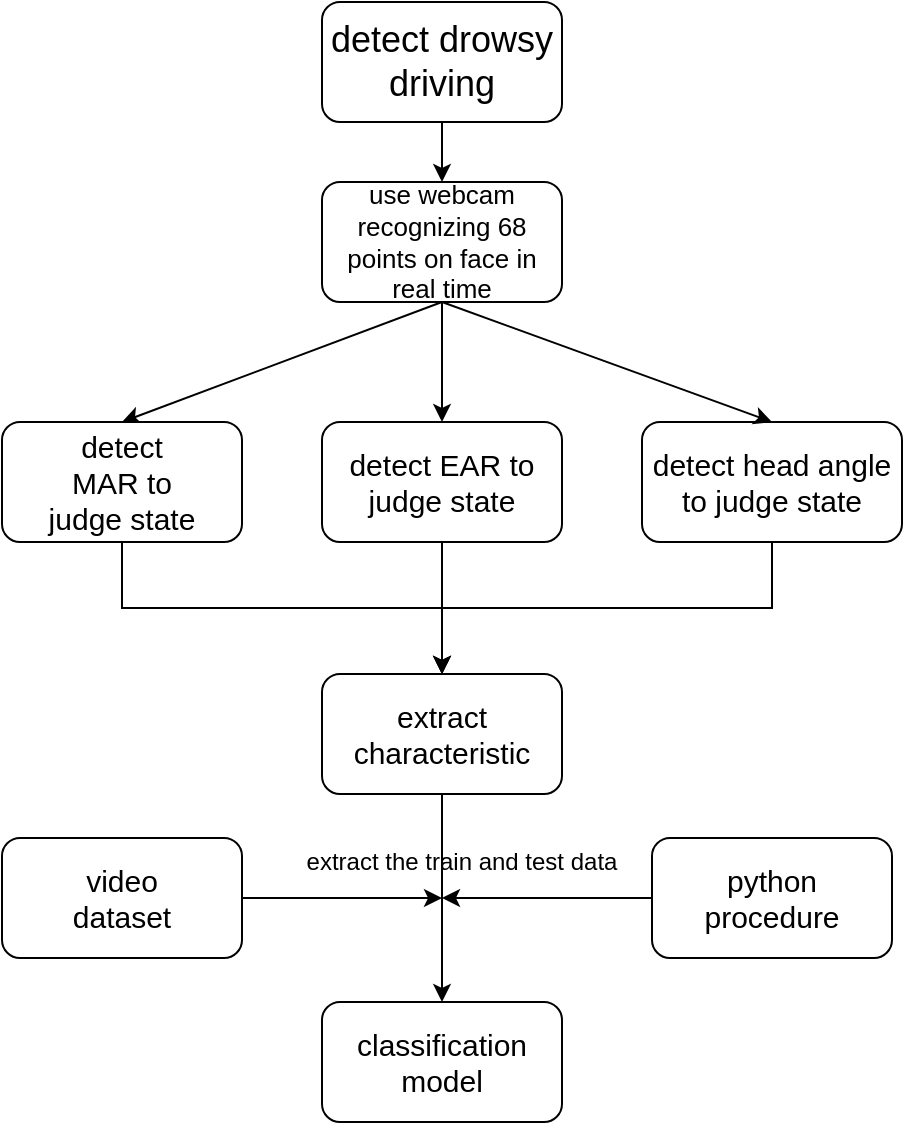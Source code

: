 <mxfile version="14.6.13" type="github"><diagram id="GV00p0c9l20tLZ1asi7R" name="Page-1"><mxGraphModel dx="633" dy="2146" grid="1" gridSize="10" guides="1" tooltips="1" connect="1" arrows="1" fold="1" page="1" pageScale="1" pageWidth="827" pageHeight="1169" math="0" shadow="0"><root><mxCell id="0"/><mxCell id="1" parent="0"/><mxCell id="6S9tArLfyME9fFf9UBNo-1" value="" style="rounded=1;whiteSpace=wrap;html=1;" vertex="1" parent="1"><mxGeometry x="260" y="-860" width="120" height="60" as="geometry"/></mxCell><mxCell id="6S9tArLfyME9fFf9UBNo-3" value="" style="endArrow=classic;html=1;exitX=0.5;exitY=1;exitDx=0;exitDy=0;entryX=0.5;entryY=0;entryDx=0;entryDy=0;" edge="1" parent="1" source="6S9tArLfyME9fFf9UBNo-1" target="6S9tArLfyME9fFf9UBNo-4"><mxGeometry width="50" height="50" relative="1" as="geometry"><mxPoint x="290" y="-720" as="sourcePoint"/><mxPoint x="320" y="-760" as="targetPoint"/></mxGeometry></mxCell><mxCell id="6S9tArLfyME9fFf9UBNo-22" style="edgeStyle=orthogonalEdgeStyle;rounded=0;orthogonalLoop=1;jettySize=auto;html=1;exitX=0.5;exitY=1;exitDx=0;exitDy=0;entryX=0.5;entryY=0;entryDx=0;entryDy=0;" edge="1" parent="1" source="6S9tArLfyME9fFf9UBNo-4" target="6S9tArLfyME9fFf9UBNo-20"><mxGeometry relative="1" as="geometry"/></mxCell><mxCell id="6S9tArLfyME9fFf9UBNo-4" value="" style="rounded=1;whiteSpace=wrap;html=1;" vertex="1" parent="1"><mxGeometry x="100" y="-740" width="120" height="60" as="geometry"/></mxCell><mxCell id="6S9tArLfyME9fFf9UBNo-5" value="&lt;font style=&quot;font-size: 13px&quot;&gt;use webcam recognizing 68 points on face in real time&lt;/font&gt;" style="text;html=1;strokeColor=none;fillColor=none;align=center;verticalAlign=middle;whiteSpace=wrap;rounded=0;" vertex="1" parent="1"><mxGeometry x="260" y="-860" width="120" height="60" as="geometry"/></mxCell><mxCell id="6S9tArLfyME9fFf9UBNo-23" style="edgeStyle=orthogonalEdgeStyle;rounded=0;orthogonalLoop=1;jettySize=auto;html=1;exitX=0.5;exitY=1;exitDx=0;exitDy=0;entryX=0.5;entryY=0;entryDx=0;entryDy=0;" edge="1" parent="1" source="6S9tArLfyME9fFf9UBNo-8" target="6S9tArLfyME9fFf9UBNo-20"><mxGeometry relative="1" as="geometry"><mxPoint x="330" y="-620" as="targetPoint"/></mxGeometry></mxCell><mxCell id="6S9tArLfyME9fFf9UBNo-8" value="" style="rounded=1;whiteSpace=wrap;html=1;" vertex="1" parent="1"><mxGeometry x="260" y="-740" width="120" height="60" as="geometry"/></mxCell><mxCell id="6S9tArLfyME9fFf9UBNo-9" value="" style="rounded=1;whiteSpace=wrap;html=1;" vertex="1" parent="1"><mxGeometry x="260" y="-950" width="120" height="60" as="geometry"/></mxCell><mxCell id="6S9tArLfyME9fFf9UBNo-10" value="&lt;font style=&quot;font-size: 18px&quot;&gt;detect drowsy driving&lt;/font&gt;" style="text;html=1;strokeColor=none;fillColor=none;align=center;verticalAlign=middle;whiteSpace=wrap;rounded=0;" vertex="1" parent="1"><mxGeometry x="260" y="-930" width="120" height="20" as="geometry"/></mxCell><mxCell id="6S9tArLfyME9fFf9UBNo-12" value="" style="endArrow=classic;html=1;exitX=0.5;exitY=1;exitDx=0;exitDy=0;entryX=0.5;entryY=0;entryDx=0;entryDy=0;" edge="1" parent="1" source="6S9tArLfyME9fFf9UBNo-9" target="6S9tArLfyME9fFf9UBNo-1"><mxGeometry width="50" height="50" relative="1" as="geometry"><mxPoint x="290" y="-880" as="sourcePoint"/><mxPoint x="340" y="-930" as="targetPoint"/></mxGeometry></mxCell><mxCell id="6S9tArLfyME9fFf9UBNo-14" value="" style="endArrow=classic;html=1;exitX=0.5;exitY=1;exitDx=0;exitDy=0;entryX=0.5;entryY=0;entryDx=0;entryDy=0;" edge="1" parent="1" source="6S9tArLfyME9fFf9UBNo-5" target="6S9tArLfyME9fFf9UBNo-8"><mxGeometry width="50" height="50" relative="1" as="geometry"><mxPoint x="300" y="-760" as="sourcePoint"/><mxPoint x="350" y="-810" as="targetPoint"/></mxGeometry></mxCell><mxCell id="6S9tArLfyME9fFf9UBNo-24" style="edgeStyle=orthogonalEdgeStyle;rounded=0;orthogonalLoop=1;jettySize=auto;html=1;exitX=0.5;exitY=1;exitDx=0;exitDy=0;entryX=0.5;entryY=0;entryDx=0;entryDy=0;" edge="1" parent="1" source="6S9tArLfyME9fFf9UBNo-15" target="6S9tArLfyME9fFf9UBNo-20"><mxGeometry relative="1" as="geometry"/></mxCell><mxCell id="6S9tArLfyME9fFf9UBNo-15" value="&lt;font style=&quot;font-size: 15px&quot;&gt;detect head angle to judge state&lt;/font&gt;" style="rounded=1;whiteSpace=wrap;html=1;" vertex="1" parent="1"><mxGeometry x="420" y="-740" width="130" height="60" as="geometry"/></mxCell><mxCell id="6S9tArLfyME9fFf9UBNo-17" value="" style="endArrow=classic;html=1;exitX=0.5;exitY=1;exitDx=0;exitDy=0;entryX=0.5;entryY=0;entryDx=0;entryDy=0;" edge="1" parent="1" source="6S9tArLfyME9fFf9UBNo-5" target="6S9tArLfyME9fFf9UBNo-15"><mxGeometry width="50" height="50" relative="1" as="geometry"><mxPoint x="300" y="-760" as="sourcePoint"/><mxPoint x="350" y="-810" as="targetPoint"/></mxGeometry></mxCell><mxCell id="6S9tArLfyME9fFf9UBNo-18" value="&lt;font style=&quot;font-size: 15px&quot;&gt;detect MAR to judge state&lt;/font&gt;" style="text;html=1;strokeColor=none;fillColor=none;align=center;verticalAlign=middle;whiteSpace=wrap;rounded=0;" vertex="1" parent="1"><mxGeometry x="120" y="-720" width="80" height="20" as="geometry"/></mxCell><mxCell id="6S9tArLfyME9fFf9UBNo-19" value="&lt;font style=&quot;font-size: 15px&quot;&gt;detect EAR to judge state&lt;/font&gt;" style="text;html=1;strokeColor=none;fillColor=none;align=center;verticalAlign=middle;whiteSpace=wrap;rounded=0;" vertex="1" parent="1"><mxGeometry x="270" y="-720" width="100" height="20" as="geometry"/></mxCell><mxCell id="6S9tArLfyME9fFf9UBNo-20" value="&lt;font style=&quot;font-size: 15px&quot;&gt;extract characteristic&lt;/font&gt;" style="rounded=1;whiteSpace=wrap;html=1;" vertex="1" parent="1"><mxGeometry x="260" y="-614" width="120" height="60" as="geometry"/></mxCell><mxCell id="6S9tArLfyME9fFf9UBNo-25" value="" style="endArrow=classic;html=1;exitX=0.5;exitY=1;exitDx=0;exitDy=0;entryX=0.5;entryY=0;entryDx=0;entryDy=0;" edge="1" parent="1" source="6S9tArLfyME9fFf9UBNo-20" target="6S9tArLfyME9fFf9UBNo-26"><mxGeometry width="50" height="50" relative="1" as="geometry"><mxPoint x="130" y="-510" as="sourcePoint"/><mxPoint x="250" y="-510" as="targetPoint"/><Array as="points"/></mxGeometry></mxCell><mxCell id="6S9tArLfyME9fFf9UBNo-26" value="" style="rounded=1;whiteSpace=wrap;html=1;" vertex="1" parent="1"><mxGeometry x="260" y="-450" width="120" height="60" as="geometry"/></mxCell><mxCell id="6S9tArLfyME9fFf9UBNo-27" value="" style="endArrow=classic;html=1;exitX=1;exitY=0.5;exitDx=0;exitDy=0;" edge="1" parent="1" source="6S9tArLfyME9fFf9UBNo-28"><mxGeometry width="50" height="50" relative="1" as="geometry"><mxPoint x="190" y="-502" as="sourcePoint"/><mxPoint x="320" y="-502" as="targetPoint"/></mxGeometry></mxCell><mxCell id="6S9tArLfyME9fFf9UBNo-28" value="" style="rounded=1;whiteSpace=wrap;html=1;" vertex="1" parent="1"><mxGeometry x="100" y="-532" width="120" height="60" as="geometry"/></mxCell><mxCell id="6S9tArLfyME9fFf9UBNo-30" value="&lt;font style=&quot;font-size: 15px&quot;&gt;video dataset&lt;/font&gt;" style="text;html=1;strokeColor=none;fillColor=none;align=center;verticalAlign=middle;whiteSpace=wrap;rounded=0;" vertex="1" parent="1"><mxGeometry x="140" y="-512" width="40" height="20" as="geometry"/></mxCell><mxCell id="6S9tArLfyME9fFf9UBNo-32" value="" style="endArrow=classic;html=1;exitX=0.042;exitY=0.5;exitDx=0;exitDy=0;exitPerimeter=0;" edge="1" parent="1" source="6S9tArLfyME9fFf9UBNo-33"><mxGeometry width="50" height="50" relative="1" as="geometry"><mxPoint x="420" y="-502" as="sourcePoint"/><mxPoint x="320" y="-502" as="targetPoint"/></mxGeometry></mxCell><mxCell id="6S9tArLfyME9fFf9UBNo-33" value="" style="rounded=1;whiteSpace=wrap;html=1;" vertex="1" parent="1"><mxGeometry x="425" y="-532" width="120" height="60" as="geometry"/></mxCell><mxCell id="6S9tArLfyME9fFf9UBNo-34" value="&lt;font style=&quot;font-size: 15px&quot;&gt;python procedure&lt;/font&gt;" style="text;html=1;strokeColor=none;fillColor=none;align=center;verticalAlign=middle;whiteSpace=wrap;rounded=0;" vertex="1" parent="1"><mxGeometry x="465" y="-512" width="40" height="20" as="geometry"/></mxCell><mxCell id="6S9tArLfyME9fFf9UBNo-35" value="extract the train and test data" style="text;html=1;strokeColor=none;fillColor=none;align=center;verticalAlign=middle;whiteSpace=wrap;rounded=0;" vertex="1" parent="1"><mxGeometry x="250" y="-530" width="160" height="20" as="geometry"/></mxCell><mxCell id="6S9tArLfyME9fFf9UBNo-36" value="&lt;font style=&quot;font-size: 15px&quot;&gt;classification model&lt;/font&gt;" style="text;html=1;strokeColor=none;fillColor=none;align=center;verticalAlign=middle;whiteSpace=wrap;rounded=0;" vertex="1" parent="1"><mxGeometry x="300" y="-430" width="40" height="20" as="geometry"/></mxCell></root></mxGraphModel></diagram></mxfile>